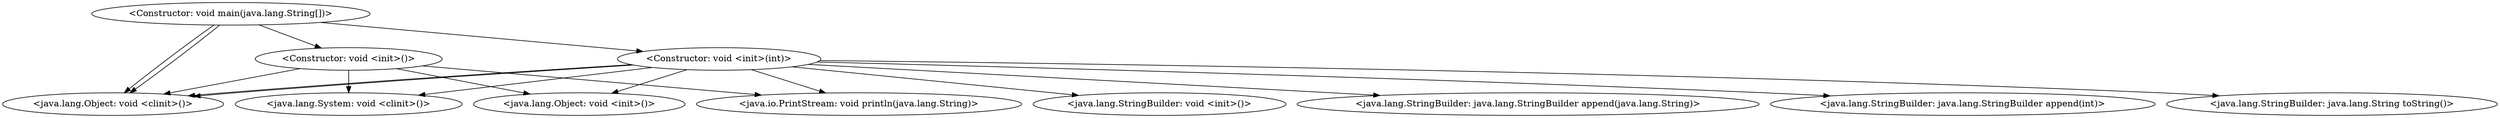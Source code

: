 digraph "call-graph" {
    "<Constructor: void main(java.lang.String[])>"
    "<java.lang.Object: void <clinit>()>"
    "<Constructor: void main(java.lang.String[])>"->"<java.lang.Object: void <clinit>()>";
    "<Constructor: void main(java.lang.String[])>"->"<java.lang.Object: void <clinit>()>";
    "<Constructor: void <init>()>"
    "<Constructor: void main(java.lang.String[])>"->"<Constructor: void <init>()>";
    "<Constructor: void <init>(int)>"
    "<Constructor: void main(java.lang.String[])>"->"<Constructor: void <init>(int)>";
    "<java.lang.System: void <clinit>()>"
    "<Constructor: void <init>()>"->"<java.lang.System: void <clinit>()>";
    "<Constructor: void <init>()>"->"<java.lang.Object: void <clinit>()>";
    "<Constructor: void <init>(int)>"->"<java.lang.System: void <clinit>()>";
    "<Constructor: void <init>(int)>"->"<java.lang.Object: void <clinit>()>";
    "<Constructor: void <init>(int)>"->"<java.lang.Object: void <clinit>()>";
    "<java.lang.Object: void <init>()>"
    "<Constructor: void <init>()>"->"<java.lang.Object: void <init>()>";
    "<java.io.PrintStream: void println(java.lang.String)>"
    "<Constructor: void <init>()>"->"<java.io.PrintStream: void println(java.lang.String)>";
    "<Constructor: void <init>(int)>"->"<java.lang.Object: void <init>()>";
    "<java.lang.StringBuilder: void <init>()>"
    "<Constructor: void <init>(int)>"->"<java.lang.StringBuilder: void <init>()>";
    "<java.lang.StringBuilder: java.lang.StringBuilder append(java.lang.String)>"
    "<Constructor: void <init>(int)>"->"<java.lang.StringBuilder: java.lang.StringBuilder append(java.lang.String)>";
    "<java.lang.StringBuilder: java.lang.StringBuilder append(int)>"
    "<Constructor: void <init>(int)>"->"<java.lang.StringBuilder: java.lang.StringBuilder append(int)>";
    "<java.lang.StringBuilder: java.lang.String toString()>"
    "<Constructor: void <init>(int)>"->"<java.lang.StringBuilder: java.lang.String toString()>";
    "<Constructor: void <init>(int)>"->"<java.io.PrintStream: void println(java.lang.String)>";
}
